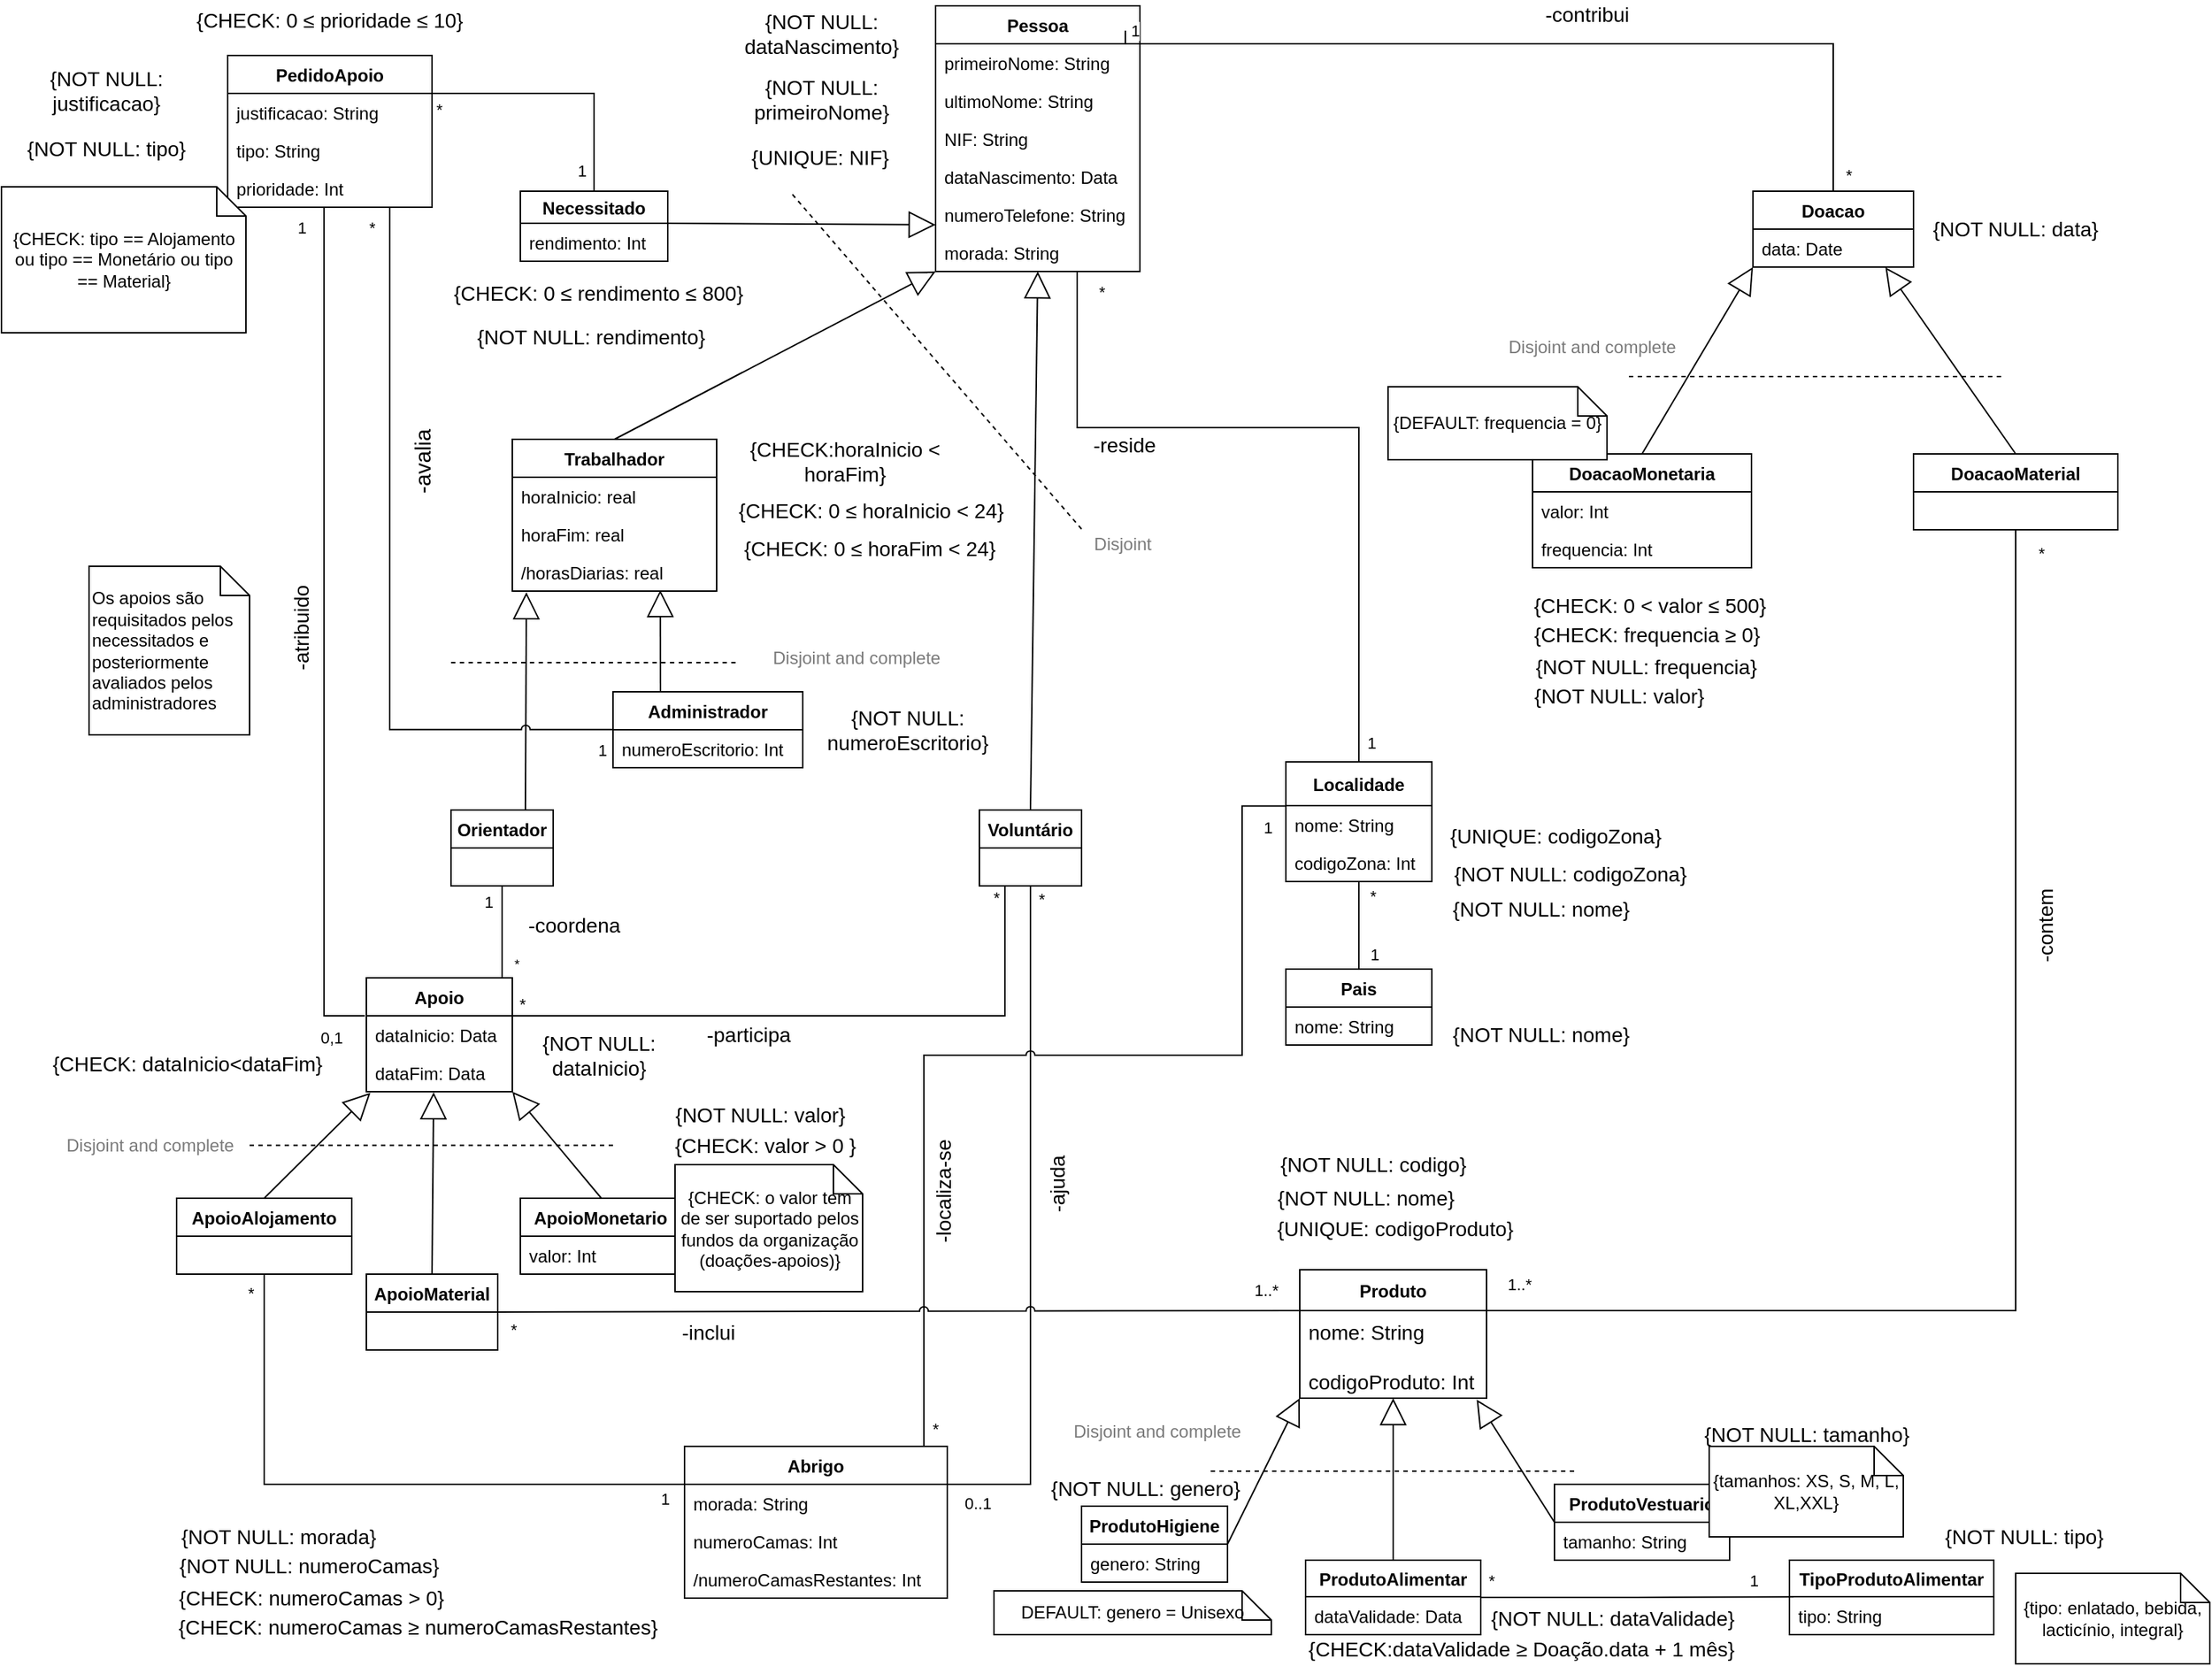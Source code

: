 <mxfile version="14.5.4" type="device"><diagram id="hp6VcKTJ3_gHOtgBkN7Q" name="UML "><mxGraphModel dx="2370" dy="1385" grid="1" gridSize="10" guides="1" tooltips="1" connect="1" arrows="1" fold="1" page="1" pageScale="1" pageWidth="1654" pageHeight="1169" background="none" math="0" shadow="0"><root><mxCell id="0"/><mxCell id="1" parent="0"/><mxCell id="lBx3msXCtQHLR3H3OD68-1" value="Pessoa" style="swimlane;fontStyle=1;childLayout=stackLayout;horizontal=1;startSize=26;fillColor=none;horizontalStack=0;resizeParent=1;resizeParentMax=0;resizeLast=0;collapsible=1;marginBottom=0;" parent="1" vertex="1"><mxGeometry x="650" y="26" width="140" height="182" as="geometry"/></mxCell><mxCell id="lBx3msXCtQHLR3H3OD68-2" value="primeiroNome: String" style="text;strokeColor=none;fillColor=none;align=left;verticalAlign=top;spacingLeft=4;spacingRight=4;overflow=hidden;rotatable=0;points=[[0,0.5],[1,0.5]];portConstraint=eastwest;" parent="lBx3msXCtQHLR3H3OD68-1" vertex="1"><mxGeometry y="26" width="140" height="26" as="geometry"/></mxCell><mxCell id="lBx3msXCtQHLR3H3OD68-3" value="ultimoNome: String" style="text;strokeColor=none;fillColor=none;align=left;verticalAlign=top;spacingLeft=4;spacingRight=4;overflow=hidden;rotatable=0;points=[[0,0.5],[1,0.5]];portConstraint=eastwest;" parent="lBx3msXCtQHLR3H3OD68-1" vertex="1"><mxGeometry y="52" width="140" height="26" as="geometry"/></mxCell><mxCell id="lBx3msXCtQHLR3H3OD68-4" value="NIF: String" style="text;strokeColor=none;fillColor=none;align=left;verticalAlign=top;spacingLeft=4;spacingRight=4;overflow=hidden;rotatable=0;points=[[0,0.5],[1,0.5]];portConstraint=eastwest;" parent="lBx3msXCtQHLR3H3OD68-1" vertex="1"><mxGeometry y="78" width="140" height="26" as="geometry"/></mxCell><mxCell id="lBx3msXCtQHLR3H3OD68-5" value="dataNascimento: Data" style="text;strokeColor=none;fillColor=none;align=left;verticalAlign=top;spacingLeft=4;spacingRight=4;overflow=hidden;rotatable=0;points=[[0,0.5],[1,0.5]];portConstraint=eastwest;" parent="lBx3msXCtQHLR3H3OD68-1" vertex="1"><mxGeometry y="104" width="140" height="26" as="geometry"/></mxCell><mxCell id="lBx3msXCtQHLR3H3OD68-7" value="numeroTelefone: String" style="text;strokeColor=none;fillColor=none;align=left;verticalAlign=top;spacingLeft=4;spacingRight=4;overflow=hidden;rotatable=0;points=[[0,0.5],[1,0.5]];portConstraint=eastwest;" parent="lBx3msXCtQHLR3H3OD68-1" vertex="1"><mxGeometry y="130" width="140" height="26" as="geometry"/></mxCell><mxCell id="lBx3msXCtQHLR3H3OD68-8" value="morada: String" style="text;strokeColor=none;fillColor=none;align=left;verticalAlign=top;spacingLeft=4;spacingRight=4;overflow=hidden;rotatable=0;points=[[0,0.5],[1,0.5]];portConstraint=eastwest;" parent="lBx3msXCtQHLR3H3OD68-1" vertex="1"><mxGeometry y="156" width="140" height="26" as="geometry"/></mxCell><mxCell id="lBx3msXCtQHLR3H3OD68-9" value="Trabalhador" style="swimlane;fontStyle=1;childLayout=stackLayout;horizontal=1;startSize=26;fillColor=none;horizontalStack=0;resizeParent=1;resizeParentMax=0;resizeLast=0;collapsible=1;marginBottom=0;" parent="1" vertex="1"><mxGeometry x="360" y="323" width="140" height="104" as="geometry"/></mxCell><mxCell id="lBx3msXCtQHLR3H3OD68-11" value="horaInicio: real" style="text;strokeColor=none;fillColor=none;align=left;verticalAlign=top;spacingLeft=4;spacingRight=4;overflow=hidden;rotatable=0;points=[[0,0.5],[1,0.5]];portConstraint=eastwest;" parent="lBx3msXCtQHLR3H3OD68-9" vertex="1"><mxGeometry y="26" width="140" height="26" as="geometry"/></mxCell><mxCell id="lBx3msXCtQHLR3H3OD68-12" value="horaFim: real" style="text;strokeColor=none;fillColor=none;align=left;verticalAlign=top;spacingLeft=4;spacingRight=4;overflow=hidden;rotatable=0;points=[[0,0.5],[1,0.5]];portConstraint=eastwest;" parent="lBx3msXCtQHLR3H3OD68-9" vertex="1"><mxGeometry y="52" width="140" height="26" as="geometry"/></mxCell><mxCell id="lBx3msXCtQHLR3H3OD68-13" value="/horasDiarias: real" style="text;strokeColor=none;fillColor=none;align=left;verticalAlign=top;spacingLeft=4;spacingRight=4;overflow=hidden;rotatable=0;points=[[0,0.5],[1,0.5]];portConstraint=eastwest;" parent="lBx3msXCtQHLR3H3OD68-9" vertex="1"><mxGeometry y="78" width="140" height="26" as="geometry"/></mxCell><mxCell id="lBx3msXCtQHLR3H3OD68-14" value="Voluntário" style="swimlane;fontStyle=1;childLayout=stackLayout;horizontal=1;startSize=26;fillColor=none;horizontalStack=0;resizeParent=1;resizeParentMax=0;resizeLast=0;collapsible=1;marginBottom=0;" parent="1" vertex="1"><mxGeometry x="680" y="577" width="70" height="52" as="geometry"><mxRectangle x="680" y="577" width="90" height="26" as="alternateBounds"/></mxGeometry></mxCell><mxCell id="lBx3msXCtQHLR3H3OD68-18" value="Orientador" style="swimlane;fontStyle=1;childLayout=stackLayout;horizontal=1;startSize=26;fillColor=none;horizontalStack=0;resizeParent=1;resizeParentMax=0;resizeLast=0;collapsible=1;marginBottom=0;" parent="1" vertex="1"><mxGeometry x="318" y="577" width="70" height="52" as="geometry"/></mxCell><mxCell id="lBx3msXCtQHLR3H3OD68-30" value="Apoio" style="swimlane;fontStyle=1;childLayout=stackLayout;horizontal=1;startSize=26;fillColor=none;horizontalStack=0;resizeParent=1;resizeParentMax=0;resizeLast=0;collapsible=1;marginBottom=0;" parent="1" vertex="1"><mxGeometry x="260" y="692" width="100" height="78" as="geometry"/></mxCell><mxCell id="lBx3msXCtQHLR3H3OD68-31" value="dataInicio: Data" style="text;strokeColor=none;fillColor=none;align=left;verticalAlign=top;spacingLeft=4;spacingRight=4;overflow=hidden;rotatable=0;points=[[0,0.5],[1,0.5]];portConstraint=eastwest;" parent="lBx3msXCtQHLR3H3OD68-30" vertex="1"><mxGeometry y="26" width="100" height="26" as="geometry"/></mxCell><mxCell id="lBx3msXCtQHLR3H3OD68-32" value="dataFim: Data" style="text;strokeColor=none;fillColor=none;align=left;verticalAlign=top;spacingLeft=4;spacingRight=4;overflow=hidden;rotatable=0;points=[[0,0.5],[1,0.5]];portConstraint=eastwest;" parent="lBx3msXCtQHLR3H3OD68-30" vertex="1"><mxGeometry y="52" width="100" height="26" as="geometry"/></mxCell><mxCell id="lBx3msXCtQHLR3H3OD68-34" value="ApoioMaterial" style="swimlane;fontStyle=1;childLayout=stackLayout;horizontal=1;startSize=26;fillColor=none;horizontalStack=0;resizeParent=1;resizeParentMax=0;resizeLast=0;collapsible=1;marginBottom=0;" parent="1" vertex="1"><mxGeometry x="260" y="895" width="90" height="52" as="geometry"/></mxCell><mxCell id="lBx3msXCtQHLR3H3OD68-39" value="ApoioMonetario" style="swimlane;fontStyle=1;childLayout=stackLayout;horizontal=1;startSize=26;fillColor=none;horizontalStack=0;resizeParent=1;resizeParentMax=0;resizeLast=0;collapsible=1;marginBottom=0;" parent="1" vertex="1"><mxGeometry x="365.5" y="843" width="110" height="52" as="geometry"/></mxCell><mxCell id="lBx3msXCtQHLR3H3OD68-42" value="valor: Int" style="text;strokeColor=none;fillColor=none;align=left;verticalAlign=top;spacingLeft=4;spacingRight=4;overflow=hidden;rotatable=0;points=[[0,0.5],[1,0.5]];portConstraint=eastwest;" parent="lBx3msXCtQHLR3H3OD68-39" vertex="1"><mxGeometry y="26" width="110" height="26" as="geometry"/></mxCell><mxCell id="lBx3msXCtQHLR3H3OD68-43" value="Abrigo" style="swimlane;fontStyle=1;childLayout=stackLayout;horizontal=1;startSize=26;fillColor=none;horizontalStack=0;resizeParent=1;resizeParentMax=0;resizeLast=0;collapsible=1;marginBottom=0;" parent="1" vertex="1"><mxGeometry x="478" y="1013" width="180" height="104" as="geometry"/></mxCell><mxCell id="lBx3msXCtQHLR3H3OD68-44" value="morada: String" style="text;strokeColor=none;fillColor=none;align=left;verticalAlign=top;spacingLeft=4;spacingRight=4;overflow=hidden;rotatable=0;points=[[0,0.5],[1,0.5]];portConstraint=eastwest;" parent="lBx3msXCtQHLR3H3OD68-43" vertex="1"><mxGeometry y="26" width="180" height="26" as="geometry"/></mxCell><mxCell id="lBx3msXCtQHLR3H3OD68-45" value="numeroCamas: Int" style="text;strokeColor=none;fillColor=none;align=left;verticalAlign=top;spacingLeft=4;spacingRight=4;overflow=hidden;rotatable=0;points=[[0,0.5],[1,0.5]];portConstraint=eastwest;" parent="lBx3msXCtQHLR3H3OD68-43" vertex="1"><mxGeometry y="52" width="180" height="26" as="geometry"/></mxCell><mxCell id="lBx3msXCtQHLR3H3OD68-228" value="/numeroCamasRestantes: Int" style="text;strokeColor=none;fillColor=none;align=left;verticalAlign=top;spacingLeft=4;spacingRight=4;overflow=hidden;rotatable=0;points=[[0,0.5],[1,0.5]];portConstraint=eastwest;" parent="lBx3msXCtQHLR3H3OD68-43" vertex="1"><mxGeometry y="78" width="180" height="26" as="geometry"/></mxCell><mxCell id="lBx3msXCtQHLR3H3OD68-51" value="ProdutoAlimentar" style="swimlane;fontStyle=1;childLayout=stackLayout;horizontal=1;startSize=25;fillColor=none;horizontalStack=0;resizeParent=1;resizeParentMax=0;resizeLast=0;collapsible=1;marginBottom=0;" parent="1" vertex="1"><mxGeometry x="903.5" y="1091" width="120" height="51" as="geometry"/></mxCell><mxCell id="lBx3msXCtQHLR3H3OD68-53" value="dataValidade: Data" style="text;strokeColor=none;fillColor=none;align=left;verticalAlign=top;spacingLeft=4;spacingRight=4;overflow=hidden;rotatable=0;points=[[0,0.5],[1,0.5]];portConstraint=eastwest;" parent="lBx3msXCtQHLR3H3OD68-51" vertex="1"><mxGeometry y="25" width="120" height="26" as="geometry"/></mxCell><mxCell id="lBx3msXCtQHLR3H3OD68-55" value="ProdutoVestuario" style="swimlane;fontStyle=1;childLayout=stackLayout;horizontal=1;startSize=26;fillColor=none;horizontalStack=0;resizeParent=1;resizeParentMax=0;resizeLast=0;collapsible=1;marginBottom=0;" parent="1" vertex="1"><mxGeometry x="1074" y="1039" width="120" height="52" as="geometry"/></mxCell><mxCell id="lBx3msXCtQHLR3H3OD68-56" value="tamanho: String" style="text;strokeColor=none;fillColor=none;align=left;verticalAlign=top;spacingLeft=4;spacingRight=4;overflow=hidden;rotatable=0;points=[[0,0.5],[1,0.5]];portConstraint=eastwest;" parent="lBx3msXCtQHLR3H3OD68-55" vertex="1"><mxGeometry y="26" width="120" height="26" as="geometry"/></mxCell><mxCell id="lBx3msXCtQHLR3H3OD68-59" value="ProdutoHigiene" style="swimlane;fontStyle=1;childLayout=stackLayout;horizontal=1;startSize=26;fillColor=none;horizontalStack=0;resizeParent=1;resizeParentMax=0;resizeLast=0;collapsible=1;marginBottom=0;" parent="1" vertex="1"><mxGeometry x="750" y="1054" width="100" height="52" as="geometry"/></mxCell><mxCell id="lBx3msXCtQHLR3H3OD68-60" value="genero: String" style="text;strokeColor=none;fillColor=none;align=left;verticalAlign=top;spacingLeft=4;spacingRight=4;overflow=hidden;rotatable=0;points=[[0,0.5],[1,0.5]];portConstraint=eastwest;" parent="lBx3msXCtQHLR3H3OD68-59" vertex="1"><mxGeometry y="26" width="100" height="26" as="geometry"/></mxCell><mxCell id="lBx3msXCtQHLR3H3OD68-65" value="Necessitado" style="swimlane;fontStyle=1;childLayout=stackLayout;horizontal=1;startSize=22;fillColor=none;horizontalStack=0;resizeParent=1;resizeParentMax=0;resizeLast=0;collapsible=1;marginBottom=0;" parent="1" vertex="1"><mxGeometry x="365.5" y="153" width="101" height="48" as="geometry"/></mxCell><mxCell id="Nlvr1y0J_WOIO6-PGMLo-25" value="rendimento: Int" style="text;strokeColor=none;fillColor=none;align=left;verticalAlign=top;spacingLeft=4;spacingRight=4;overflow=hidden;rotatable=0;points=[[0,0.5],[1,0.5]];portConstraint=eastwest;" parent="lBx3msXCtQHLR3H3OD68-65" vertex="1"><mxGeometry y="22" width="101" height="26" as="geometry"/></mxCell><mxCell id="lBx3msXCtQHLR3H3OD68-69" value="Administrador" style="swimlane;fontStyle=1;childLayout=stackLayout;horizontal=1;startSize=26;fillColor=none;horizontalStack=0;resizeParent=1;resizeParentMax=0;resizeLast=0;collapsible=1;marginBottom=0;" parent="1" vertex="1"><mxGeometry x="429" y="496" width="130" height="52" as="geometry"/></mxCell><mxCell id="lBx3msXCtQHLR3H3OD68-70" value="numeroEscritorio: Int" style="text;strokeColor=none;fillColor=none;align=left;verticalAlign=top;spacingLeft=4;spacingRight=4;overflow=hidden;rotatable=0;points=[[0,0.5],[1,0.5]];portConstraint=eastwest;" parent="lBx3msXCtQHLR3H3OD68-69" vertex="1"><mxGeometry y="26" width="130" height="26" as="geometry"/></mxCell><mxCell id="lBx3msXCtQHLR3H3OD68-77" value="Doacao" style="swimlane;fontStyle=1;childLayout=stackLayout;horizontal=1;startSize=26;fillColor=none;horizontalStack=0;resizeParent=1;resizeParentMax=0;resizeLast=0;collapsible=1;marginBottom=0;" parent="1" vertex="1"><mxGeometry x="1210" y="153" width="110" height="52" as="geometry"/></mxCell><mxCell id="lBx3msXCtQHLR3H3OD68-78" value="data: Date" style="text;strokeColor=none;fillColor=none;align=left;verticalAlign=top;spacingLeft=4;spacingRight=4;overflow=hidden;rotatable=0;points=[[0,0.5],[1,0.5]];portConstraint=eastwest;" parent="lBx3msXCtQHLR3H3OD68-77" vertex="1"><mxGeometry y="26" width="110" height="26" as="geometry"/></mxCell><mxCell id="lBx3msXCtQHLR3H3OD68-81" value="DoacaoMaterial" style="swimlane;fontStyle=1;childLayout=stackLayout;horizontal=1;startSize=26;fillColor=none;horizontalStack=0;resizeParent=1;resizeParentMax=0;resizeLast=0;collapsible=1;marginBottom=0;" parent="1" vertex="1"><mxGeometry x="1320" y="333" width="140" height="52" as="geometry"/></mxCell><mxCell id="lBx3msXCtQHLR3H3OD68-85" value="DoacaoMonetaria" style="swimlane;fontStyle=1;childLayout=stackLayout;horizontal=1;startSize=26;fillColor=none;horizontalStack=0;resizeParent=1;resizeParentMax=0;resizeLast=0;collapsible=1;marginBottom=0;" parent="1" vertex="1"><mxGeometry x="1059" y="333" width="150" height="78" as="geometry"/></mxCell><mxCell id="lBx3msXCtQHLR3H3OD68-86" value="valor: Int" style="text;strokeColor=none;fillColor=none;align=left;verticalAlign=top;spacingLeft=4;spacingRight=4;overflow=hidden;rotatable=0;points=[[0,0.5],[1,0.5]];portConstraint=eastwest;" parent="lBx3msXCtQHLR3H3OD68-85" vertex="1"><mxGeometry y="26" width="150" height="26" as="geometry"/></mxCell><mxCell id="S90QLzdGMA8ZU1RfaPx3-17" value="frequencia: Int" style="text;strokeColor=none;fillColor=none;align=left;verticalAlign=top;spacingLeft=4;spacingRight=4;overflow=hidden;rotatable=0;points=[[0,0.5],[1,0.5]];portConstraint=eastwest;" parent="lBx3msXCtQHLR3H3OD68-85" vertex="1"><mxGeometry y="52" width="150" height="26" as="geometry"/></mxCell><mxCell id="lBx3msXCtQHLR3H3OD68-93" value="Localidade" style="swimlane;fontStyle=1;childLayout=stackLayout;horizontal=1;startSize=30;fillColor=none;horizontalStack=0;resizeParent=1;resizeParentMax=0;resizeLast=0;collapsible=1;marginBottom=0;" parent="1" vertex="1"><mxGeometry x="890" y="544.0" width="100" height="82" as="geometry"><mxRectangle x="890" y="715.0" width="100" height="30" as="alternateBounds"/></mxGeometry></mxCell><mxCell id="lBx3msXCtQHLR3H3OD68-94" value="nome: String" style="text;strokeColor=none;fillColor=none;align=left;verticalAlign=top;spacingLeft=4;spacingRight=4;overflow=hidden;rotatable=0;points=[[0,0.5],[1,0.5]];portConstraint=eastwest;" parent="lBx3msXCtQHLR3H3OD68-93" vertex="1"><mxGeometry y="30" width="100" height="26" as="geometry"/></mxCell><mxCell id="lBx3msXCtQHLR3H3OD68-95" value="codigoZona: Int" style="text;strokeColor=none;fillColor=none;align=left;verticalAlign=top;spacingLeft=4;spacingRight=4;overflow=hidden;rotatable=0;points=[[0,0.5],[1,0.5]];portConstraint=eastwest;" parent="lBx3msXCtQHLR3H3OD68-93" vertex="1"><mxGeometry y="56" width="100" height="26" as="geometry"/></mxCell><mxCell id="lBx3msXCtQHLR3H3OD68-98" value="Pais" style="swimlane;fontStyle=1;childLayout=stackLayout;horizontal=1;startSize=26;fillColor=none;horizontalStack=0;resizeParent=1;resizeParentMax=0;resizeLast=0;collapsible=1;marginBottom=0;" parent="1" vertex="1"><mxGeometry x="890" y="686" width="100" height="52" as="geometry"><mxRectangle x="890" y="841" width="60" height="26" as="alternateBounds"/></mxGeometry></mxCell><mxCell id="lBx3msXCtQHLR3H3OD68-99" value="nome: String" style="text;strokeColor=none;fillColor=none;align=left;verticalAlign=top;spacingLeft=4;spacingRight=4;overflow=hidden;rotatable=0;points=[[0,0.5],[1,0.5]];portConstraint=eastwest;" parent="lBx3msXCtQHLR3H3OD68-98" vertex="1"><mxGeometry y="26" width="100" height="26" as="geometry"/></mxCell><mxCell id="lBx3msXCtQHLR3H3OD68-106" value="ApoioAlojamento" style="swimlane;fontStyle=1;childLayout=stackLayout;horizontal=1;startSize=26;fillColor=none;horizontalStack=0;resizeParent=1;resizeParentMax=0;resizeLast=0;collapsible=1;marginBottom=0;" parent="1" vertex="1"><mxGeometry x="130" y="843" width="120" height="52" as="geometry"/></mxCell><mxCell id="lBx3msXCtQHLR3H3OD68-115" value="" style="endArrow=block;endSize=16;endFill=0;html=1;exitX=0.5;exitY=0;exitDx=0;exitDy=0;entryX=0;entryY=1;entryDx=0;entryDy=0;rounded=0;jumpStyle=arc;" parent="1" source="lBx3msXCtQHLR3H3OD68-9" target="lBx3msXCtQHLR3H3OD68-1" edge="1"><mxGeometry x="130" y="26" width="160" as="geometry"><mxPoint x="200" y="363" as="sourcePoint"/><mxPoint x="610" y="255" as="targetPoint"/></mxGeometry></mxCell><mxCell id="lBx3msXCtQHLR3H3OD68-117" value="" style="endArrow=block;endSize=16;endFill=0;html=1;rounded=0;exitX=0.993;exitY=0;exitDx=0;exitDy=0;exitPerimeter=0;jumpStyle=arc;" parent="1" source="Nlvr1y0J_WOIO6-PGMLo-25" edge="1"><mxGeometry x="129.5" y="23" width="160" as="geometry"><mxPoint x="473" y="176" as="sourcePoint"/><mxPoint x="650" y="176" as="targetPoint"/><Array as="points"/></mxGeometry></mxCell><mxCell id="lBx3msXCtQHLR3H3OD68-118" value="" style="endArrow=block;endSize=16;endFill=0;html=1;exitX=0.5;exitY=0;exitDx=0;exitDy=0;rounded=0;entryX=0.5;entryY=1;entryDx=0;entryDy=0;jumpStyle=arc;" parent="1" source="lBx3msXCtQHLR3H3OD68-14" target="lBx3msXCtQHLR3H3OD68-1" edge="1"><mxGeometry x="130" y="26" width="160" as="geometry"><mxPoint x="444.41" y="578" as="sourcePoint"/><mxPoint x="718" y="237" as="targetPoint"/><mxPoint as="offset"/><Array as="points"/></mxGeometry></mxCell><mxCell id="lBx3msXCtQHLR3H3OD68-119" value="" style="endArrow=block;endSize=16;endFill=0;html=1;entryX=0;entryY=1;entryDx=0;entryDy=0;exitX=1;exitY=0.5;exitDx=0;exitDy=0;rounded=0;jumpStyle=arc;" parent="1" source="lBx3msXCtQHLR3H3OD68-59" target="lBx3msXCtQHLR3H3OD68-47" edge="1"><mxGeometry x="130" y="26" width="160" as="geometry"><mxPoint x="518.82" y="1086" as="sourcePoint"/><mxPoint x="518.82" y="956" as="targetPoint"/></mxGeometry></mxCell><mxCell id="lBx3msXCtQHLR3H3OD68-120" value="" style="endArrow=block;endSize=16;endFill=0;html=1;exitX=0.5;exitY=0;exitDx=0;exitDy=0;rounded=0;jumpStyle=arc;entryX=0.5;entryY=1;entryDx=0;entryDy=0;" parent="1" source="lBx3msXCtQHLR3H3OD68-51" target="lBx3msXCtQHLR3H3OD68-47" edge="1"><mxGeometry x="141.5" y="28" width="160" as="geometry"><mxPoint x="959" y="1067" as="sourcePoint"/><mxPoint x="1000" y="1030" as="targetPoint"/></mxGeometry></mxCell><mxCell id="lBx3msXCtQHLR3H3OD68-121" value="" style="endArrow=block;endSize=16;endFill=0;html=1;rounded=0;jumpStyle=arc;entryX=0.947;entryY=1.038;entryDx=0;entryDy=0;entryPerimeter=0;exitX=0;exitY=0.5;exitDx=0;exitDy=0;" parent="1" source="lBx3msXCtQHLR3H3OD68-55" target="TGdzUdlJfX6qGyG5TFMr-3" edge="1"><mxGeometry x="130" y="26" width="160" as="geometry"><mxPoint x="1038" y="1090" as="sourcePoint"/><mxPoint x="1025.708" y="1006.208" as="targetPoint"/></mxGeometry></mxCell><mxCell id="lBx3msXCtQHLR3H3OD68-123" value="" style="endArrow=block;endSize=16;endFill=0;html=1;entryX=0.028;entryY=1.029;entryDx=0;entryDy=0;entryPerimeter=0;exitX=0.5;exitY=0;exitDx=0;exitDy=0;rounded=0;jumpStyle=arc;" parent="1" source="lBx3msXCtQHLR3H3OD68-106" target="lBx3msXCtQHLR3H3OD68-32" edge="1"><mxGeometry x="130" y="26" width="160" as="geometry"><mxPoint x="180" y="913" as="sourcePoint"/><mxPoint x="170" y="838" as="targetPoint"/></mxGeometry></mxCell><mxCell id="lBx3msXCtQHLR3H3OD68-126" value="" style="endArrow=block;endSize=16;endFill=0;html=1;entryX=1;entryY=1;entryDx=0;entryDy=0;rounded=0;jumpStyle=arc;" parent="1" target="lBx3msXCtQHLR3H3OD68-30" edge="1"><mxGeometry x="130" y="26" width="160" as="geometry"><mxPoint x="421" y="843" as="sourcePoint"/><mxPoint x="350" y="757.8" as="targetPoint"/></mxGeometry></mxCell><mxCell id="lBx3msXCtQHLR3H3OD68-131" value="" style="endArrow=block;endSize=16;endFill=0;html=1;entryX=0.825;entryY=1.006;entryDx=0;entryDy=0;exitX=0.5;exitY=0;exitDx=0;exitDy=0;entryPerimeter=0;rounded=0;jumpStyle=arc;" parent="1" source="lBx3msXCtQHLR3H3OD68-81" target="lBx3msXCtQHLR3H3OD68-78" edge="1"><mxGeometry x="130" y="26" width="160" as="geometry"><mxPoint x="810" y="173" as="sourcePoint"/><mxPoint x="970" y="173" as="targetPoint"/></mxGeometry></mxCell><mxCell id="lBx3msXCtQHLR3H3OD68-132" value="" style="endArrow=block;endSize=16;endFill=0;html=1;exitX=0.5;exitY=0;exitDx=0;exitDy=0;rounded=0;jumpStyle=arc;entryX=0;entryY=1;entryDx=0;entryDy=0;" parent="1" source="lBx3msXCtQHLR3H3OD68-85" target="lBx3msXCtQHLR3H3OD68-77" edge="1"><mxGeometry x="130" y="26" width="160" as="geometry"><mxPoint x="570" y="63" as="sourcePoint"/><mxPoint x="1377" y="200" as="targetPoint"/></mxGeometry></mxCell><mxCell id="lBx3msXCtQHLR3H3OD68-139" value="" style="endArrow=block;endSize=16;endFill=0;html=1;exitX=0.25;exitY=0;exitDx=0;exitDy=0;entryX=0.724;entryY=0.974;entryDx=0;entryDy=0;entryPerimeter=0;rounded=0;" parent="1" source="lBx3msXCtQHLR3H3OD68-69" target="lBx3msXCtQHLR3H3OD68-13" edge="1"><mxGeometry x="130" y="26" width="160" as="geometry"><mxPoint x="490" y="503" as="sourcePoint"/><mxPoint x="462" y="433" as="targetPoint"/><mxPoint as="offset"/></mxGeometry></mxCell><mxCell id="lBx3msXCtQHLR3H3OD68-152" value="" style="endArrow=block;endSize=16;endFill=0;html=1;exitX=0.728;exitY=-0.006;exitDx=0;exitDy=0;entryX=0.069;entryY=1.031;entryDx=0;entryDy=0;entryPerimeter=0;exitPerimeter=0;rounded=0;" parent="1" source="lBx3msXCtQHLR3H3OD68-18" target="lBx3msXCtQHLR3H3OD68-13" edge="1"><mxGeometry x="130" y="26" width="160" as="geometry"><mxPoint x="160" y="493" as="sourcePoint"/><mxPoint x="355" y="443" as="targetPoint"/></mxGeometry></mxCell><mxCell id="lBx3msXCtQHLR3H3OD68-172" value="" style="endArrow=none;html=1;edgeStyle=orthogonalEdgeStyle;strokeColor=#000000;entryX=0.5;entryY=0;entryDx=0;entryDy=0;rounded=0;jumpStyle=arc;" parent="1" target="lBx3msXCtQHLR3H3OD68-77" edge="1"><mxGeometry x="130" y="26" as="geometry"><mxPoint x="780" y="43" as="sourcePoint"/><mxPoint x="1399" y="52" as="targetPoint"/><Array as="points"><mxPoint x="780" y="52"/><mxPoint x="1265" y="52"/></Array></mxGeometry></mxCell><mxCell id="lBx3msXCtQHLR3H3OD68-173" value="1" style="edgeLabel;resizable=0;html=1;align=left;verticalAlign=bottom;" parent="lBx3msXCtQHLR3H3OD68-172" connectable="0" vertex="1"><mxGeometry x="-1" relative="1" as="geometry"><mxPoint x="2" y="8.62" as="offset"/></mxGeometry></mxCell><mxCell id="lBx3msXCtQHLR3H3OD68-174" value="*" style="edgeLabel;resizable=0;html=1;align=right;verticalAlign=bottom;" parent="lBx3msXCtQHLR3H3OD68-172" connectable="0" vertex="1"><mxGeometry x="1" relative="1" as="geometry"><mxPoint x="13" y="-3" as="offset"/></mxGeometry></mxCell><mxCell id="lBx3msXCtQHLR3H3OD68-181" value="" style="endArrow=none;html=1;edgeStyle=orthogonalEdgeStyle;strokeColor=#000000;exitX=0.5;exitY=1;exitDx=0;exitDy=0;rounded=0;jumpStyle=arc;" parent="1" source="lBx3msXCtQHLR3H3OD68-18" edge="1"><mxGeometry x="130" y="26" as="geometry"><mxPoint x="346" y="635" as="sourcePoint"/><mxPoint x="355" y="692" as="targetPoint"/><Array as="points"><mxPoint x="355" y="692"/></Array></mxGeometry></mxCell><mxCell id="lBx3msXCtQHLR3H3OD68-182" value="1" style="edgeLabel;resizable=0;html=1;align=left;verticalAlign=bottom;" parent="lBx3msXCtQHLR3H3OD68-181" connectable="0" vertex="1"><mxGeometry x="-1" relative="1" as="geometry"><mxPoint x="-14" y="19" as="offset"/></mxGeometry></mxCell><mxCell id="lBx3msXCtQHLR3H3OD68-183" value="&lt;font style=&quot;font-size: 9px&quot;&gt;*&lt;/font&gt;" style="edgeLabel;resizable=0;html=1;align=right;verticalAlign=bottom;spacing=2;labelBackgroundColor=none;" parent="lBx3msXCtQHLR3H3OD68-181" connectable="0" vertex="1"><mxGeometry x="1" relative="1" as="geometry"><mxPoint x="10" y="-2" as="offset"/></mxGeometry></mxCell><mxCell id="lBx3msXCtQHLR3H3OD68-184" value="" style="endArrow=none;html=1;edgeStyle=orthogonalEdgeStyle;strokeColor=#000000;entryX=0;entryY=0.25;entryDx=0;entryDy=0;rounded=0;exitX=0.5;exitY=1;exitDx=0;exitDy=0;jumpStyle=arc;" parent="1" source="lBx3msXCtQHLR3H3OD68-106" target="lBx3msXCtQHLR3H3OD68-43" edge="1"><mxGeometry x="130" y="26" as="geometry"><mxPoint x="190" y="903" as="sourcePoint"/><mxPoint x="430.0" y="1039.0" as="targetPoint"/><Array as="points"><mxPoint x="190" y="1039"/></Array></mxGeometry></mxCell><mxCell id="lBx3msXCtQHLR3H3OD68-185" value="*" style="edgeLabel;resizable=0;html=1;align=left;verticalAlign=bottom;" parent="lBx3msXCtQHLR3H3OD68-184" connectable="0" vertex="1"><mxGeometry x="-1" relative="1" as="geometry"><mxPoint x="-13" y="21" as="offset"/></mxGeometry></mxCell><mxCell id="lBx3msXCtQHLR3H3OD68-186" value="1" style="edgeLabel;resizable=0;html=1;align=right;verticalAlign=bottom;" parent="lBx3msXCtQHLR3H3OD68-184" connectable="0" vertex="1"><mxGeometry x="1" relative="1" as="geometry"><mxPoint x="-10" y="18" as="offset"/></mxGeometry></mxCell><mxCell id="lBx3msXCtQHLR3H3OD68-187" value="" style="endArrow=none;html=1;edgeStyle=orthogonalEdgeStyle;strokeColor=#000000;rounded=0;endSize=0;startSize=0;entryX=0.5;entryY=1;entryDx=0;entryDy=0;exitX=1;exitY=0.25;exitDx=0;exitDy=0;jumpStyle=arc;" parent="1" source="lBx3msXCtQHLR3H3OD68-43" target="lBx3msXCtQHLR3H3OD68-14" edge="1"><mxGeometry x="130" y="26" as="geometry"><mxPoint x="669" y="1039" as="sourcePoint"/><mxPoint x="745" y="653" as="targetPoint"/></mxGeometry></mxCell><mxCell id="lBx3msXCtQHLR3H3OD68-188" value="0..1" style="edgeLabel;resizable=0;html=1;align=left;verticalAlign=bottom;" parent="lBx3msXCtQHLR3H3OD68-187" connectable="0" vertex="1"><mxGeometry x="-1" relative="1" as="geometry"><mxPoint x="10" y="21" as="offset"/></mxGeometry></mxCell><mxCell id="lBx3msXCtQHLR3H3OD68-189" value="*" style="edgeLabel;resizable=0;html=1;align=right;verticalAlign=bottom;" parent="lBx3msXCtQHLR3H3OD68-187" connectable="0" vertex="1"><mxGeometry x="1" relative="1" as="geometry"><mxPoint x="10.34" y="17" as="offset"/></mxGeometry></mxCell><mxCell id="lBx3msXCtQHLR3H3OD68-215" value="" style="endArrow=none;html=1;edgeStyle=orthogonalEdgeStyle;strokeColor=#000000;entryX=0.5;entryY=1;entryDx=0;entryDy=0;exitX=0.5;exitY=0;exitDx=0;exitDy=0;rounded=0;jumpStyle=arc;" parent="1" source="lBx3msXCtQHLR3H3OD68-98" target="lBx3msXCtQHLR3H3OD68-93" edge="1"><mxGeometry x="130" y="26" as="geometry"><mxPoint x="1710.5" y="844" as="sourcePoint"/><mxPoint x="1710" y="737" as="targetPoint"/><Array as="points"><mxPoint x="940" y="660"/><mxPoint x="940" y="660"/></Array></mxGeometry></mxCell><mxCell id="lBx3msXCtQHLR3H3OD68-216" value="1" style="edgeLabel;resizable=0;html=1;align=left;verticalAlign=bottom;" parent="lBx3msXCtQHLR3H3OD68-215" connectable="0" vertex="1"><mxGeometry x="-1" relative="1" as="geometry"><mxPoint x="6" y="-2" as="offset"/></mxGeometry></mxCell><mxCell id="lBx3msXCtQHLR3H3OD68-217" value="*" style="edgeLabel;resizable=0;html=1;align=right;verticalAlign=bottom;" parent="lBx3msXCtQHLR3H3OD68-215" connectable="0" vertex="1"><mxGeometry x="1" relative="1" as="geometry"><mxPoint x="12.5" y="18.26" as="offset"/></mxGeometry></mxCell><mxCell id="lBx3msXCtQHLR3H3OD68-222" value="&lt;font style=&quot;font-size: 14px&quot;&gt;{&lt;/font&gt;&lt;font style=&quot;font-size: 14px&quot;&gt;&lt;font style=&quot;font-size: 14px&quot;&gt;CHECK: numeroCamas ≥&amp;nbsp;&lt;/font&gt;&lt;/font&gt;&lt;font style=&quot;font-size: 14px&quot;&gt;&lt;font style=&quot;font-size: 14px&quot;&gt;&lt;font style=&quot;font-size: 14px&quot;&gt;numeroCamasRestantes&lt;/font&gt;&lt;/font&gt;}&lt;/font&gt;" style="text;html=1;strokeColor=none;fillColor=none;align=center;verticalAlign=middle;whiteSpace=wrap;rounded=1;" parent="1" vertex="1"><mxGeometry x="129.5" y="1125.5" width="330.5" height="23.5" as="geometry"/></mxCell><mxCell id="lBx3msXCtQHLR3H3OD68-223" value="&lt;font style=&quot;font-size: 14px&quot;&gt;{CHECK:dataValidade ≥ Doação.data + 1 mês}&lt;/font&gt;" style="text;html=1;strokeColor=none;fillColor=none;align=center;verticalAlign=middle;whiteSpace=wrap;rounded=0;" parent="1" vertex="1"><mxGeometry x="880" y="1142" width="343" height="20" as="geometry"/></mxCell><mxCell id="lBx3msXCtQHLR3H3OD68-227" value="&lt;font style=&quot;font-size: 14px&quot;&gt;{UNIQUE: NIF}&lt;/font&gt;" style="text;html=1;strokeColor=none;fillColor=none;align=center;verticalAlign=middle;whiteSpace=wrap;rounded=0;" parent="1" vertex="1"><mxGeometry x="516.5" y="120" width="108" height="20" as="geometry"/></mxCell><mxCell id="lBx3msXCtQHLR3H3OD68-229" value="&lt;font style=&quot;font-size: 14px&quot;&gt;{CHECK: &lt;/font&gt;&lt;font style=&quot;font-size: 14px&quot;&gt;&lt;font style=&quot;font-size: 14px&quot;&gt;numeroCamas &amp;gt; 0&lt;/font&gt;}&lt;/font&gt;" style="text;html=1;strokeColor=none;fillColor=none;align=center;verticalAlign=middle;whiteSpace=wrap;rounded=1;" parent="1" vertex="1"><mxGeometry x="127" y="1107.5" width="191" height="18" as="geometry"/></mxCell><mxCell id="lBx3msXCtQHLR3H3OD68-230" value="&lt;font style=&quot;font-size: 14px&quot;&gt;{CHECK: 0 &amp;lt; valor &lt;font style=&quot;font-size: 14px&quot;&gt;&lt;span class=&quot;box&quot;&gt;≤ 500&lt;/span&gt;&lt;/font&gt;}&lt;/font&gt;" style="text;html=1;strokeColor=none;fillColor=none;align=center;verticalAlign=middle;whiteSpace=wrap;rounded=0;" parent="1" vertex="1"><mxGeometry x="1055" y="427" width="169" height="20" as="geometry"/></mxCell><mxCell id="lBx3msXCtQHLR3H3OD68-237" value="" style="endArrow=none;html=1;edgeStyle=orthogonalEdgeStyle;strokeColor=#000000;rounded=0;entryX=-0.01;entryY=0;entryDx=0;entryDy=0;entryPerimeter=0;jumpStyle=arc;" parent="1" source="Nlvr1y0J_WOIO6-PGMLo-12" target="lBx3msXCtQHLR3H3OD68-31" edge="1"><mxGeometry x="139" y="35" as="geometry"><mxPoint x="225" y="211" as="sourcePoint"/><mxPoint x="279.1" y="726.974" as="targetPoint"/><Array as="points"><mxPoint x="231" y="718"/></Array></mxGeometry></mxCell><mxCell id="lBx3msXCtQHLR3H3OD68-238" value="1" style="edgeLabel;resizable=0;html=1;align=left;verticalAlign=bottom;" parent="lBx3msXCtQHLR3H3OD68-237" connectable="0" vertex="1"><mxGeometry x="-1" relative="1" as="geometry"><mxPoint x="-20" y="22" as="offset"/></mxGeometry></mxCell><mxCell id="lBx3msXCtQHLR3H3OD68-239" value="0,1" style="edgeLabel;resizable=0;html=1;align=right;verticalAlign=bottom;" parent="lBx3msXCtQHLR3H3OD68-237" connectable="0" vertex="1"><mxGeometry x="1" relative="1" as="geometry"><mxPoint x="-14.2" y="23.03" as="offset"/></mxGeometry></mxCell><mxCell id="lBx3msXCtQHLR3H3OD68-245" value="" style="endArrow=block;endSize=16;endFill=0;html=1;strokeColor=#000000;exitX=0.5;exitY=0;exitDx=0;exitDy=0;entryX=0.461;entryY=1.016;entryDx=0;entryDy=0;entryPerimeter=0;rounded=0;jumpStyle=arc;" parent="1" source="lBx3msXCtQHLR3H3OD68-34" target="lBx3msXCtQHLR3H3OD68-32" edge="1"><mxGeometry x="130" y="26" width="160" as="geometry"><mxPoint x="340" y="883" as="sourcePoint"/><mxPoint x="330" y="770" as="targetPoint"/></mxGeometry></mxCell><mxCell id="16roKwZHrwdSnwp08Nz2-1" value="" style="endArrow=none;html=1;edgeStyle=orthogonalEdgeStyle;rounded=0;entryX=0.25;entryY=1;entryDx=0;entryDy=0;jumpStyle=arc;" parent="1" target="lBx3msXCtQHLR3H3OD68-14" edge="1"><mxGeometry relative="1" as="geometry"><mxPoint x="382" y="718" as="sourcePoint"/><mxPoint x="724" y="635" as="targetPoint"/><Array as="points"><mxPoint x="360" y="718"/><mxPoint x="698" y="718"/></Array></mxGeometry></mxCell><mxCell id="16roKwZHrwdSnwp08Nz2-2" value="*" style="edgeLabel;resizable=0;html=1;align=left;verticalAlign=bottom;" parent="16roKwZHrwdSnwp08Nz2-1" connectable="0" vertex="1"><mxGeometry x="-1" relative="1" as="geometry"><mxPoint x="-19" as="offset"/></mxGeometry></mxCell><mxCell id="16roKwZHrwdSnwp08Nz2-3" value="*" style="edgeLabel;resizable=0;html=1;align=right;verticalAlign=bottom;" parent="16roKwZHrwdSnwp08Nz2-1" connectable="0" vertex="1"><mxGeometry x="1" relative="1" as="geometry"><mxPoint x="-3" y="16.17" as="offset"/></mxGeometry></mxCell><mxCell id="Nlvr1y0J_WOIO6-PGMLo-6" value="" style="endArrow=none;html=1;edgeStyle=orthogonalEdgeStyle;entryX=0.5;entryY=0;entryDx=0;entryDy=0;rounded=0;exitX=0.75;exitY=1;exitDx=0;exitDy=0;jumpStyle=arc;" parent="1" source="lBx3msXCtQHLR3H3OD68-1" target="lBx3msXCtQHLR3H3OD68-93" edge="1"><mxGeometry relative="1" as="geometry"><mxPoint x="739" y="248" as="sourcePoint"/><mxPoint x="668" y="472" as="targetPoint"/><Array as="points"><mxPoint x="747" y="315"/><mxPoint x="940" y="315"/></Array></mxGeometry></mxCell><mxCell id="Nlvr1y0J_WOIO6-PGMLo-7" value="*" style="edgeLabel;resizable=0;html=1;align=left;verticalAlign=bottom;" parent="Nlvr1y0J_WOIO6-PGMLo-6" connectable="0" vertex="1"><mxGeometry x="-1" relative="1" as="geometry"><mxPoint x="4.5" y="22" as="offset"/></mxGeometry></mxCell><mxCell id="Nlvr1y0J_WOIO6-PGMLo-8" value="1" style="edgeLabel;resizable=0;html=1;align=right;verticalAlign=bottom;" parent="Nlvr1y0J_WOIO6-PGMLo-6" connectable="0" vertex="1"><mxGeometry x="1" relative="1" as="geometry"><mxPoint x="12" y="-4.91" as="offset"/></mxGeometry></mxCell><mxCell id="Nlvr1y0J_WOIO6-PGMLo-9" value="PedidoApoio" style="swimlane;fontStyle=1;childLayout=stackLayout;horizontal=1;startSize=26;fillColor=none;horizontalStack=0;resizeParent=1;resizeParentMax=0;resizeLast=0;collapsible=1;marginBottom=0;" parent="1" vertex="1"><mxGeometry x="165" y="60" width="140" height="104" as="geometry"/></mxCell><mxCell id="Nlvr1y0J_WOIO6-PGMLo-10" value="justificacao: String" style="text;strokeColor=none;fillColor=none;align=left;verticalAlign=top;spacingLeft=4;spacingRight=4;overflow=hidden;rotatable=0;points=[[0,0.5],[1,0.5]];portConstraint=eastwest;" parent="Nlvr1y0J_WOIO6-PGMLo-9" vertex="1"><mxGeometry y="26" width="140" height="26" as="geometry"/></mxCell><mxCell id="Nlvr1y0J_WOIO6-PGMLo-11" value="tipo: String" style="text;strokeColor=none;fillColor=none;align=left;verticalAlign=top;spacingLeft=4;spacingRight=4;overflow=hidden;rotatable=0;points=[[0,0.5],[1,0.5]];portConstraint=eastwest;" parent="Nlvr1y0J_WOIO6-PGMLo-9" vertex="1"><mxGeometry y="52" width="140" height="26" as="geometry"/></mxCell><mxCell id="Nlvr1y0J_WOIO6-PGMLo-12" value="prioridade: Int" style="text;strokeColor=none;fillColor=none;align=left;verticalAlign=top;spacingLeft=4;spacingRight=4;overflow=hidden;rotatable=0;points=[[0,0.5],[1,0.5]];portConstraint=eastwest;" parent="Nlvr1y0J_WOIO6-PGMLo-9" vertex="1"><mxGeometry y="78" width="140" height="26" as="geometry"/></mxCell><mxCell id="Nlvr1y0J_WOIO6-PGMLo-14" value="" style="endArrow=none;html=1;edgeStyle=orthogonalEdgeStyle;exitX=1;exitY=0.25;exitDx=0;exitDy=0;rounded=0;entryX=0.5;entryY=0;entryDx=0;entryDy=0;jumpStyle=arc;" parent="1" source="Nlvr1y0J_WOIO6-PGMLo-9" target="lBx3msXCtQHLR3H3OD68-65" edge="1"><mxGeometry relative="1" as="geometry"><mxPoint x="323" y="101" as="sourcePoint"/><mxPoint x="483" y="101" as="targetPoint"/><Array as="points"><mxPoint x="416" y="86"/></Array></mxGeometry></mxCell><mxCell id="Nlvr1y0J_WOIO6-PGMLo-15" value="*" style="edgeLabel;resizable=0;html=1;align=left;verticalAlign=bottom;" parent="Nlvr1y0J_WOIO6-PGMLo-14" connectable="0" vertex="1"><mxGeometry x="-1" relative="1" as="geometry"><mxPoint x="1.44" y="19.97" as="offset"/></mxGeometry></mxCell><mxCell id="Nlvr1y0J_WOIO6-PGMLo-16" value="1" style="edgeLabel;resizable=0;html=1;align=right;verticalAlign=bottom;" parent="Nlvr1y0J_WOIO6-PGMLo-14" connectable="0" vertex="1"><mxGeometry x="1" relative="1" as="geometry"><mxPoint x="-5.0" y="-5.18" as="offset"/></mxGeometry></mxCell><mxCell id="Nlvr1y0J_WOIO6-PGMLo-18" value="&lt;font style=&quot;font-size: 14px&quot;&gt;{CHECK: 0 &lt;/font&gt;&lt;font style=&quot;font-size: 14px&quot;&gt;&lt;font style=&quot;font-size: 14px&quot;&gt;≤&lt;/font&gt; prioridade&lt;/font&gt;&lt;font style=&quot;font-size: 14px&quot;&gt;&lt;span class=&quot;box&quot;&gt; ≤ 10&lt;/span&gt;}&lt;/font&gt;" style="text;html=1;strokeColor=none;fillColor=none;align=center;verticalAlign=middle;whiteSpace=wrap;rounded=0;" parent="1" vertex="1"><mxGeometry x="129" y="29" width="212" height="13" as="geometry"/></mxCell><mxCell id="Nlvr1y0J_WOIO6-PGMLo-22" value="" style="endArrow=none;html=1;edgeStyle=orthogonalEdgeStyle;rounded=0;entryX=-0.002;entryY=0.009;entryDx=0;entryDy=0;entryPerimeter=0;jumpStyle=arc;" parent="1" source="lBx3msXCtQHLR3H3OD68-43" target="lBx3msXCtQHLR3H3OD68-94" edge="1"><mxGeometry relative="1" as="geometry"><mxPoint x="507" y="869" as="sourcePoint"/><mxPoint x="879" y="735" as="targetPoint"/><Array as="points"><mxPoint x="642" y="745"/><mxPoint x="860" y="745"/><mxPoint x="860" y="574"/></Array></mxGeometry></mxCell><mxCell id="Nlvr1y0J_WOIO6-PGMLo-23" value="*" style="edgeLabel;resizable=0;html=1;align=left;verticalAlign=bottom;" parent="Nlvr1y0J_WOIO6-PGMLo-22" connectable="0" vertex="1"><mxGeometry x="-1" relative="1" as="geometry"><mxPoint x="4" y="-4" as="offset"/></mxGeometry></mxCell><mxCell id="Nlvr1y0J_WOIO6-PGMLo-24" value="1" style="edgeLabel;resizable=0;html=1;align=right;verticalAlign=bottom;" parent="Nlvr1y0J_WOIO6-PGMLo-22" connectable="0" vertex="1"><mxGeometry x="1" relative="1" as="geometry"><mxPoint x="-7.8" y="22.77" as="offset"/></mxGeometry></mxCell><mxCell id="Nlvr1y0J_WOIO6-PGMLo-29" value="" style="endArrow=none;html=1;edgeStyle=orthogonalEdgeStyle;rounded=0;exitX=0.793;exitY=0.983;exitDx=0;exitDy=0;exitPerimeter=0;entryX=0.004;entryY=-0.003;entryDx=0;entryDy=0;entryPerimeter=0;jumpStyle=arc;" parent="1" source="Nlvr1y0J_WOIO6-PGMLo-12" target="lBx3msXCtQHLR3H3OD68-70" edge="1"><mxGeometry relative="1" as="geometry"><mxPoint x="276" y="180" as="sourcePoint"/><mxPoint x="425" y="522" as="targetPoint"/><Array as="points"><mxPoint x="276" y="522"/></Array></mxGeometry></mxCell><mxCell id="Nlvr1y0J_WOIO6-PGMLo-30" value="*" style="edgeLabel;resizable=0;html=1;align=left;verticalAlign=bottom;" parent="Nlvr1y0J_WOIO6-PGMLo-29" connectable="0" vertex="1"><mxGeometry x="-1" relative="1" as="geometry"><mxPoint x="-16.02" y="23.01" as="offset"/></mxGeometry></mxCell><mxCell id="Nlvr1y0J_WOIO6-PGMLo-31" value="1" style="edgeLabel;resizable=0;html=1;align=right;verticalAlign=bottom;" parent="Nlvr1y0J_WOIO6-PGMLo-29" connectable="0" vertex="1"><mxGeometry x="1" relative="1" as="geometry"><mxPoint x="-4.48" y="22.82" as="offset"/></mxGeometry></mxCell><mxCell id="We37v8-a0ZufE-Tkoejx-1" value="&lt;font style=&quot;font-size: 15px&quot;&gt;-avalia&lt;/font&gt;" style="text;html=1;strokeColor=none;fillColor=none;align=center;verticalAlign=middle;whiteSpace=wrap;rounded=0;rotation=-90;" parent="1" vertex="1"><mxGeometry x="269" y="328" width="58" height="20" as="geometry"/></mxCell><mxCell id="We37v8-a0ZufE-Tkoejx-2" value="-atribuido" style="text;html=1;strokeColor=none;fillColor=none;align=center;verticalAlign=middle;whiteSpace=wrap;rounded=0;rotation=-90;fontSize=14;" parent="1" vertex="1"><mxGeometry x="177.5" y="442.5" width="75" height="20" as="geometry"/></mxCell><mxCell id="We37v8-a0ZufE-Tkoejx-3" value="&lt;font style=&quot;font-size: 14px&quot;&gt;-participa&lt;/font&gt;" style="text;html=1;strokeColor=none;fillColor=none;align=center;verticalAlign=middle;whiteSpace=wrap;rounded=0;fontSize=14;" parent="1" vertex="1"><mxGeometry x="478" y="721" width="88" height="20" as="geometry"/></mxCell><mxCell id="We37v8-a0ZufE-Tkoejx-4" value="-coordena" style="text;html=1;strokeColor=none;fillColor=none;align=center;verticalAlign=middle;whiteSpace=wrap;rounded=0;fontSize=14;" parent="1" vertex="1"><mxGeometry x="365" y="646" width="75" height="20" as="geometry"/></mxCell><mxCell id="We37v8-a0ZufE-Tkoejx-5" value="-ajuda" style="text;html=1;strokeColor=none;fillColor=none;align=center;verticalAlign=middle;whiteSpace=wrap;rounded=0;fontSize=14;rotation=-90;" parent="1" vertex="1"><mxGeometry x="695" y="823" width="77" height="20" as="geometry"/></mxCell><mxCell id="We37v8-a0ZufE-Tkoejx-6" value="-contribui" style="text;html=1;strokeColor=none;fillColor=none;align=center;verticalAlign=middle;whiteSpace=wrap;rounded=0;fontSize=14;" parent="1" vertex="1"><mxGeometry x="1059" y="22" width="75" height="20" as="geometry"/></mxCell><mxCell id="We37v8-a0ZufE-Tkoejx-7" value="-reside" style="text;html=1;strokeColor=none;fillColor=none;align=center;verticalAlign=middle;whiteSpace=wrap;rounded=0;fontSize=14;" parent="1" vertex="1"><mxGeometry x="750" y="317" width="59" height="20" as="geometry"/></mxCell><mxCell id="We37v8-a0ZufE-Tkoejx-8" value="-localiza-se" style="text;html=1;strokeColor=none;fillColor=none;align=center;verticalAlign=middle;whiteSpace=wrap;rounded=0;fontSize=14;rotation=-90;" parent="1" vertex="1"><mxGeometry x="616" y="828" width="79" height="20" as="geometry"/></mxCell><mxCell id="We37v8-a0ZufE-Tkoejx-10" value="-inclui" style="text;html=1;strokeColor=none;fillColor=none;align=center;verticalAlign=middle;whiteSpace=wrap;rounded=0;fontSize=14;" parent="1" vertex="1"><mxGeometry x="471.5" y="925" width="45" height="20" as="geometry"/></mxCell><mxCell id="We37v8-a0ZufE-Tkoejx-11" value="-contem" style="text;html=1;strokeColor=none;fillColor=none;align=center;verticalAlign=middle;whiteSpace=wrap;rounded=0;fontSize=14;rotation=-90;" parent="1" vertex="1"><mxGeometry x="1380" y="646" width="61" height="20" as="geometry"/></mxCell><mxCell id="We37v8-a0ZufE-Tkoejx-13" value="{CHECK: valor &amp;gt; 0 &lt;font style=&quot;font-size: 14px&quot;&gt;&lt;span class=&quot;box&quot;&gt;}&lt;/span&gt;&lt;/font&gt;" style="text;html=1;strokeColor=none;fillColor=none;align=center;verticalAlign=middle;whiteSpace=wrap;rounded=0;fontSize=14;" parent="1" vertex="1"><mxGeometry x="440" y="797" width="187" height="20" as="geometry"/></mxCell><mxCell id="We37v8-a0ZufE-Tkoejx-18" value="{UNIQUE: codigoZona}" style="text;html=1;strokeColor=none;fillColor=none;align=center;verticalAlign=middle;whiteSpace=wrap;rounded=0;fontSize=14;" parent="1" vertex="1"><mxGeometry x="997" y="585" width="156" height="20" as="geometry"/></mxCell><mxCell id="S90QLzdGMA8ZU1RfaPx3-1" value="&lt;font style=&quot;font-size: 14px&quot;&gt;{CHECK:horaInicio &amp;lt; horaFim}&lt;/font&gt;" style="text;html=1;strokeColor=none;fillColor=none;align=center;verticalAlign=middle;whiteSpace=wrap;rounded=0;" parent="1" vertex="1"><mxGeometry x="516.5" y="328" width="142" height="20" as="geometry"/></mxCell><mxCell id="S90QLzdGMA8ZU1RfaPx3-2" value="&lt;font style=&quot;font-size: 14px&quot;&gt;{CHECK: dataInicio&amp;lt;&lt;/font&gt;&lt;font style=&quot;font-size: 14px&quot;&gt;&lt;font style=&quot;font-size: 14px&quot;&gt;data&lt;/font&gt;Fim}&lt;/font&gt;" style="text;html=1;strokeColor=none;fillColor=none;align=center;verticalAlign=middle;whiteSpace=wrap;rounded=0;" parent="1" vertex="1"><mxGeometry x="40" y="741" width="195" height="20" as="geometry"/></mxCell><mxCell id="S90QLzdGMA8ZU1RfaPx3-6" value="&lt;font style=&quot;font-size: 14px&quot;&gt;{CHECK: frequencia&lt;font style=&quot;font-size: 14px&quot;&gt;&lt;font style=&quot;font-size: 14px&quot;&gt; ≥ &lt;/font&gt;&lt;/font&gt;0}&lt;/font&gt;" style="text;html=1;strokeColor=none;fillColor=none;align=center;verticalAlign=middle;whiteSpace=wrap;rounded=0;" parent="1" vertex="1"><mxGeometry x="1057.5" y="447" width="159" height="20" as="geometry"/></mxCell><mxCell id="S90QLzdGMA8ZU1RfaPx3-10" value="&lt;font style=&quot;font-size: 14px&quot;&gt;{CHECK: 0 &lt;/font&gt;&lt;font style=&quot;font-size: 14px&quot;&gt;&lt;font style=&quot;font-size: 14px&quot;&gt;≤&lt;/font&gt; rendimento &lt;/font&gt;&lt;font style=&quot;font-size: 14px&quot;&gt;&lt;span class=&quot;box&quot;&gt;≤ 800&lt;/span&gt;}&lt;/font&gt;" style="text;whiteSpace=wrap;html=1;fontSize=14;" parent="1" vertex="1"><mxGeometry x="318" y="208" width="210" height="30" as="geometry"/></mxCell><mxCell id="S90QLzdGMA8ZU1RfaPx3-15" value="&lt;div&gt;Os apoios são requisitados pelos necessitados e&lt;/div&gt;&lt;div&gt;posteriormente&amp;nbsp; avaliados pelos administradores&lt;/div&gt;" style="shape=note;size=20;whiteSpace=wrap;html=1;fontSize=12;align=left;" parent="1" vertex="1"><mxGeometry x="70" y="410" width="110" height="115.5" as="geometry"/></mxCell><mxCell id="S90QLzdGMA8ZU1RfaPx3-24" value="TipoProdutoAlimentar" style="swimlane;fontStyle=1;childLayout=stackLayout;horizontal=1;startSize=25;fillColor=none;horizontalStack=0;resizeParent=1;resizeParentMax=0;resizeLast=0;collapsible=1;marginBottom=0;fontSize=12;align=center;" parent="1" vertex="1"><mxGeometry x="1235" y="1091" width="140" height="51" as="geometry"/></mxCell><mxCell id="S90QLzdGMA8ZU1RfaPx3-25" value="tipo: String" style="text;strokeColor=none;fillColor=none;align=left;verticalAlign=top;spacingLeft=4;spacingRight=4;overflow=hidden;rotatable=0;points=[[0,0.5],[1,0.5]];portConstraint=eastwest;" parent="S90QLzdGMA8ZU1RfaPx3-24" vertex="1"><mxGeometry y="25" width="140" height="26" as="geometry"/></mxCell><mxCell id="S90QLzdGMA8ZU1RfaPx3-33" value="" style="endArrow=none;html=1;edgeStyle=orthogonalEdgeStyle;fontSize=12;entryX=0.02;entryY=0.492;entryDx=0;entryDy=0;entryPerimeter=0;rounded=0;exitX=1;exitY=0.5;exitDx=0;exitDy=0;" parent="1" source="lBx3msXCtQHLR3H3OD68-51" target="S90QLzdGMA8ZU1RfaPx3-24" edge="1"><mxGeometry relative="1" as="geometry"><mxPoint x="1026.5" y="1103" as="sourcePoint"/><mxPoint x="1210" y="1090" as="targetPoint"/><Array as="points"/></mxGeometry></mxCell><mxCell id="S90QLzdGMA8ZU1RfaPx3-34" value="*" style="edgeLabel;resizable=0;html=1;align=left;verticalAlign=bottom;" parent="S90QLzdGMA8ZU1RfaPx3-33" connectable="0" vertex="1"><mxGeometry x="-1" relative="1" as="geometry"><mxPoint x="3.5" y="-3" as="offset"/></mxGeometry></mxCell><mxCell id="S90QLzdGMA8ZU1RfaPx3-35" value="1" style="edgeLabel;resizable=0;html=1;align=right;verticalAlign=bottom;" parent="S90QLzdGMA8ZU1RfaPx3-33" connectable="0" vertex="1"><mxGeometry x="1" relative="1" as="geometry"><mxPoint x="-22.67" y="-3.09" as="offset"/></mxGeometry></mxCell><mxCell id="S90QLzdGMA8ZU1RfaPx3-36" value="{tamanhos: XS, S, M, L, XL,XXL}" style="shape=note;size=20;whiteSpace=wrap;html=1;fontSize=12;align=center;" parent="1" vertex="1"><mxGeometry x="1180" y="1013" width="133" height="62" as="geometry"/></mxCell><mxCell id="S90QLzdGMA8ZU1RfaPx3-37" value="{tipo: enlatado, bebida, lacticínio, integral} " style="shape=note;size=20;whiteSpace=wrap;html=1;fontSize=12;align=center;" parent="1" vertex="1"><mxGeometry x="1390" y="1100" width="133" height="62" as="geometry"/></mxCell><mxCell id="S90QLzdGMA8ZU1RfaPx3-38" value="&lt;font style=&quot;font-size: 14px&quot;&gt;{NOT NULL: primeiroNome} &lt;/font&gt;" style="text;html=1;strokeColor=none;fillColor=none;align=center;verticalAlign=middle;whiteSpace=wrap;rounded=0;fontSize=12;" parent="1" vertex="1"><mxGeometry x="500" y="80" width="143.5" height="20" as="geometry"/></mxCell><mxCell id="S90QLzdGMA8ZU1RfaPx3-40" value="{CHECK: o valor tem de ser suportado pelos fundos da organização (doações-apoios)}" style="shape=note;size=20;whiteSpace=wrap;html=1;fontSize=12;align=center;" parent="1" vertex="1"><mxGeometry x="471.5" y="820" width="128.5" height="87" as="geometry"/></mxCell><mxCell id="S90QLzdGMA8ZU1RfaPx3-41" value="&lt;font style=&quot;font-size: 14px&quot;&gt;{NOT NULL: dataNascimento} &lt;/font&gt;" style="text;html=1;strokeColor=none;fillColor=none;align=center;verticalAlign=middle;whiteSpace=wrap;rounded=0;fontSize=12;" parent="1" vertex="1"><mxGeometry x="500" y="29" width="143.5" height="32" as="geometry"/></mxCell><mxCell id="TGdzUdlJfX6qGyG5TFMr-5" value="{UNIQUE: codigoProduto}" style="text;html=1;strokeColor=none;fillColor=none;align=center;verticalAlign=middle;whiteSpace=wrap;rounded=0;fontSize=14;" parent="1" vertex="1"><mxGeometry x="864" y="853.5" width="202" height="20" as="geometry"/></mxCell><mxCell id="TGdzUdlJfX6qGyG5TFMr-10" value="" style="endArrow=none;dashed=1;html=1;rounded=0;" parent="1" edge="1"><mxGeometry width="50" height="50" relative="1" as="geometry"><mxPoint x="180" y="806.71" as="sourcePoint"/><mxPoint x="430" y="806.71" as="targetPoint"/></mxGeometry></mxCell><mxCell id="lBx3msXCtQHLR3H3OD68-47" value="Produto" style="swimlane;fontStyle=1;childLayout=stackLayout;horizontal=1;startSize=28;fillColor=none;horizontalStack=0;resizeParent=1;resizeParentMax=0;resizeLast=0;collapsible=1;marginBottom=0;" parent="1" vertex="1"><mxGeometry x="899.5" y="892" width="128" height="88" as="geometry"/></mxCell><mxCell id="We37v8-a0ZufE-Tkoejx-19" value="nome: String" style="text;strokeColor=none;fillColor=none;align=left;verticalAlign=top;spacingLeft=4;spacingRight=4;overflow=hidden;rotatable=0;points=[[0,0.5],[1,0.5]];portConstraint=eastwest;fontSize=14;" parent="lBx3msXCtQHLR3H3OD68-47" vertex="1"><mxGeometry y="28" width="128" height="34" as="geometry"/></mxCell><mxCell id="TGdzUdlJfX6qGyG5TFMr-3" value="codigoProduto: Int" style="text;strokeColor=none;fillColor=none;align=left;verticalAlign=top;spacingLeft=4;spacingRight=4;overflow=hidden;rotatable=0;points=[[0,0.5],[1,0.5]];portConstraint=eastwest;fontSize=14;" parent="lBx3msXCtQHLR3H3OD68-47" vertex="1"><mxGeometry y="62" width="128" height="26" as="geometry"/></mxCell><mxCell id="TGdzUdlJfX6qGyG5TFMr-11" value="" style="endArrow=none;html=1;edgeStyle=orthogonalEdgeStyle;strokeColor=#000000;rounded=0;exitX=1;exitY=0.5;exitDx=0;exitDy=0;jumpStyle=arc;entryX=-0.005;entryY=-0.006;entryDx=0;entryDy=0;entryPerimeter=0;" parent="1" source="lBx3msXCtQHLR3H3OD68-34" target="We37v8-a0ZufE-Tkoejx-19" edge="1"><mxGeometry x="130" y="26" as="geometry"><mxPoint x="350" y="921" as="sourcePoint"/><mxPoint x="880" y="921" as="targetPoint"/><Array as="points"><mxPoint x="350" y="920"/><mxPoint x="899" y="920"/></Array></mxGeometry></mxCell><mxCell id="TGdzUdlJfX6qGyG5TFMr-12" value="*" style="edgeLabel;resizable=0;html=1;align=left;verticalAlign=bottom;" parent="TGdzUdlJfX6qGyG5TFMr-11" connectable="0" vertex="1"><mxGeometry x="-1" relative="1" as="geometry"><mxPoint x="7" y="20" as="offset"/></mxGeometry></mxCell><mxCell id="TGdzUdlJfX6qGyG5TFMr-13" value="1..*" style="edgeLabel;resizable=0;html=1;align=right;verticalAlign=bottom;" parent="TGdzUdlJfX6qGyG5TFMr-11" connectable="0" vertex="1"><mxGeometry x="1" relative="1" as="geometry"><mxPoint x="-13" y="-5.0" as="offset"/></mxGeometry></mxCell><mxCell id="TGdzUdlJfX6qGyG5TFMr-14" value="" style="endArrow=none;html=1;edgeStyle=orthogonalEdgeStyle;rounded=0;entryX=0.5;entryY=1;entryDx=0;entryDy=0;exitX=1.001;exitY=0;exitDx=0;exitDy=0;exitPerimeter=0;" parent="1" source="We37v8-a0ZufE-Tkoejx-19" target="lBx3msXCtQHLR3H3OD68-81" edge="1"><mxGeometry relative="1" as="geometry"><mxPoint x="1110" y="780" as="sourcePoint"/><mxPoint x="1270" y="780" as="targetPoint"/><Array as="points"><mxPoint x="1390" y="920"/></Array></mxGeometry></mxCell><mxCell id="TGdzUdlJfX6qGyG5TFMr-15" value="1..*" style="edgeLabel;resizable=0;html=1;align=left;verticalAlign=bottom;" parent="TGdzUdlJfX6qGyG5TFMr-14" connectable="0" vertex="1"><mxGeometry x="-1" relative="1" as="geometry"><mxPoint x="12.37" y="-10" as="offset"/></mxGeometry></mxCell><mxCell id="TGdzUdlJfX6qGyG5TFMr-16" value="*" style="edgeLabel;resizable=0;html=1;align=right;verticalAlign=bottom;" parent="TGdzUdlJfX6qGyG5TFMr-14" connectable="0" vertex="1"><mxGeometry x="1" relative="1" as="geometry"><mxPoint x="20" y="24.8" as="offset"/></mxGeometry></mxCell><mxCell id="TGdzUdlJfX6qGyG5TFMr-17" value="" style="endArrow=none;dashed=1;html=1;" parent="1" edge="1"><mxGeometry width="50" height="50" relative="1" as="geometry"><mxPoint x="838.5" y="1030" as="sourcePoint"/><mxPoint x="1088.5" y="1030" as="targetPoint"/></mxGeometry></mxCell><mxCell id="TGdzUdlJfX6qGyG5TFMr-18" value="" style="endArrow=none;dashed=1;html=1;rounded=0;" parent="1" edge="1"><mxGeometry width="50" height="50" relative="1" as="geometry"><mxPoint x="318" y="476.0" as="sourcePoint"/><mxPoint x="513" y="476" as="targetPoint"/></mxGeometry></mxCell><mxCell id="TGdzUdlJfX6qGyG5TFMr-19" value="" style="endArrow=none;dashed=1;html=1;exitX=0;exitY=0;exitDx=0;exitDy=0;" parent="1" source="TGdzUdlJfX6qGyG5TFMr-20" edge="1"><mxGeometry width="50" height="50" relative="1" as="geometry"><mxPoint x="721" y="373" as="sourcePoint"/><mxPoint x="550" y="153" as="targetPoint"/></mxGeometry></mxCell><mxCell id="TGdzUdlJfX6qGyG5TFMr-20" value="Disjoint&amp;nbsp; " style="text;html=1;strokeColor=none;fillColor=none;align=center;verticalAlign=middle;whiteSpace=wrap;rounded=0;fontColor=#7A7A7A;" parent="1" vertex="1"><mxGeometry x="750" y="384.5" width="60" height="20" as="geometry"/></mxCell><mxCell id="TGdzUdlJfX6qGyG5TFMr-21" value="Disjoint and complete " style="text;html=1;strokeColor=none;fillColor=none;align=center;verticalAlign=middle;whiteSpace=wrap;rounded=0;fontColor=#7A7A7A;" parent="1" vertex="1"><mxGeometry x="534" y="462.5" width="124" height="20" as="geometry"/></mxCell><mxCell id="TGdzUdlJfX6qGyG5TFMr-22" value="Disjoint and complete " style="text;html=1;strokeColor=none;fillColor=none;align=center;verticalAlign=middle;whiteSpace=wrap;rounded=0;fontColor=#7A7A7A;" parent="1" vertex="1"><mxGeometry x="50" y="797" width="124" height="20" as="geometry"/></mxCell><mxCell id="TGdzUdlJfX6qGyG5TFMr-23" value="Disjoint and complete " style="text;html=1;strokeColor=none;fillColor=none;align=center;verticalAlign=middle;whiteSpace=wrap;rounded=0;fontColor=#7A7A7A;" parent="1" vertex="1"><mxGeometry x="740" y="993" width="124" height="20" as="geometry"/></mxCell><mxCell id="uUfVX4o1Qap61Z_pmYnq-1" value="" style="endArrow=none;dashed=1;html=1;" parent="1" edge="1"><mxGeometry width="50" height="50" relative="1" as="geometry"><mxPoint x="1380" y="280" as="sourcePoint"/><mxPoint x="1123.5" y="280" as="targetPoint"/></mxGeometry></mxCell><mxCell id="uUfVX4o1Qap61Z_pmYnq-2" value="Disjoint and complete " style="text;html=1;strokeColor=none;fillColor=none;align=center;verticalAlign=middle;whiteSpace=wrap;rounded=0;fontColor=#7A7A7A;" parent="1" vertex="1"><mxGeometry x="1038" y="250" width="124" height="20" as="geometry"/></mxCell><mxCell id="4jXN2SUSWk6uxDTgahzx-1" value="&lt;font style=&quot;font-size: 14px&quot;&gt;{NOT NULL: rendimento}&lt;/font&gt;" style="text;whiteSpace=wrap;html=1;fontSize=14;" vertex="1" parent="1"><mxGeometry x="333.5" y="238" width="165" height="30" as="geometry"/></mxCell><mxCell id="4jXN2SUSWk6uxDTgahzx-2" value="&lt;font style=&quot;font-size: 14px&quot;&gt;{NOT NULL: justificacao} &lt;/font&gt;" style="text;html=1;strokeColor=none;fillColor=none;align=center;verticalAlign=middle;whiteSpace=wrap;rounded=0;fontSize=12;" vertex="1" parent="1"><mxGeometry x="10" y="68" width="143.5" height="32" as="geometry"/></mxCell><mxCell id="4jXN2SUSWk6uxDTgahzx-3" value="&lt;font style=&quot;font-size: 14px&quot;&gt;{NOT NULL: tipo} &lt;/font&gt;" style="text;html=1;strokeColor=none;fillColor=none;align=center;verticalAlign=middle;whiteSpace=wrap;rounded=0;fontSize=12;" vertex="1" parent="1"><mxGeometry x="10" y="108" width="143.5" height="32" as="geometry"/></mxCell><mxCell id="4jXN2SUSWk6uxDTgahzx-6" value="{CHECK: tipo == Alojamento ou tipo == Monetário ou tipo == Material}" style="shape=note;size=20;whiteSpace=wrap;html=1;" vertex="1" parent="1"><mxGeometry x="10" y="150" width="167.5" height="100" as="geometry"/></mxCell><mxCell id="4jXN2SUSWk6uxDTgahzx-9" value="&lt;font style=&quot;font-size: 14px&quot;&gt;{CHECK: 0 &lt;/font&gt;&lt;font style=&quot;font-size: 14px&quot;&gt;&lt;font style=&quot;font-size: 14px&quot;&gt;≤&lt;/font&gt; horaFim&lt;/font&gt;&lt;font style=&quot;font-size: 14px&quot;&gt;&lt;span class=&quot;box&quot;&gt; &amp;lt; 24&lt;/span&gt;}&lt;/font&gt;" style="text;html=1;strokeColor=none;fillColor=none;align=center;verticalAlign=middle;whiteSpace=wrap;rounded=0;" vertex="1" parent="1"><mxGeometry x="498.5" y="391.5" width="212" height="13" as="geometry"/></mxCell><mxCell id="4jXN2SUSWk6uxDTgahzx-10" value="&lt;font style=&quot;font-size: 14px&quot;&gt;{CHECK: 0 &lt;/font&gt;&lt;font style=&quot;font-size: 14px&quot;&gt;&lt;font style=&quot;font-size: 14px&quot;&gt;≤&lt;/font&gt; horaInicio&lt;/font&gt;&lt;font style=&quot;font-size: 14px&quot;&gt;&lt;span class=&quot;box&quot;&gt; &amp;lt; 24&lt;/span&gt;}&lt;/font&gt;" style="text;html=1;strokeColor=none;fillColor=none;align=center;verticalAlign=middle;whiteSpace=wrap;rounded=0;" vertex="1" parent="1"><mxGeometry x="500" y="365.5" width="212" height="13" as="geometry"/></mxCell><mxCell id="4jXN2SUSWk6uxDTgahzx-11" value="&lt;font style=&quot;font-size: 14px&quot;&gt;{NOT NULL: numeroEscritorio} &lt;/font&gt;" style="text;html=1;strokeColor=none;fillColor=none;align=center;verticalAlign=middle;whiteSpace=wrap;rounded=0;fontSize=12;" vertex="1" parent="1"><mxGeometry x="559" y="506" width="143.5" height="32" as="geometry"/></mxCell><mxCell id="4jXN2SUSWk6uxDTgahzx-12" value="&lt;font style=&quot;font-size: 14px&quot;&gt;{NOT NULL: dataInicio} &lt;/font&gt;" style="text;html=1;strokeColor=none;fillColor=none;align=center;verticalAlign=middle;whiteSpace=wrap;rounded=0;fontSize=12;" vertex="1" parent="1"><mxGeometry x="372" y="729" width="94.5" height="32" as="geometry"/></mxCell><mxCell id="4jXN2SUSWk6uxDTgahzx-13" value="&lt;font style=&quot;font-size: 14px&quot;&gt;{NOT NULL: valor} &lt;/font&gt;" style="text;html=1;strokeColor=none;fillColor=none;align=center;verticalAlign=middle;whiteSpace=wrap;rounded=0;fontSize=12;" vertex="1" parent="1"><mxGeometry x="460" y="770" width="140" height="32" as="geometry"/></mxCell><mxCell id="4jXN2SUSWk6uxDTgahzx-15" value="&lt;font style=&quot;font-size: 14px&quot;&gt;{NOT NULL: morada} &lt;/font&gt;" style="text;html=1;strokeColor=none;fillColor=none;align=center;verticalAlign=middle;whiteSpace=wrap;rounded=0;fontSize=12;" vertex="1" parent="1"><mxGeometry x="131" y="1059" width="138" height="32" as="geometry"/></mxCell><mxCell id="4jXN2SUSWk6uxDTgahzx-16" value="&lt;font style=&quot;font-size: 14px&quot;&gt;{NOT NULL: numeroCamas} &lt;/font&gt;" style="text;html=1;strokeColor=none;fillColor=none;align=center;verticalAlign=middle;whiteSpace=wrap;rounded=0;fontSize=12;" vertex="1" parent="1"><mxGeometry x="129" y="1083" width="184" height="24.5" as="geometry"/></mxCell><mxCell id="4jXN2SUSWk6uxDTgahzx-19" value="&lt;font style=&quot;font-size: 14px&quot;&gt;{NOT NULL: data} &lt;/font&gt;" style="text;html=1;strokeColor=none;fillColor=none;align=center;verticalAlign=middle;whiteSpace=wrap;rounded=0;fontSize=12;" vertex="1" parent="1"><mxGeometry x="1330" y="163" width="120" height="32" as="geometry"/></mxCell><mxCell id="4jXN2SUSWk6uxDTgahzx-20" value="&lt;font style=&quot;font-size: 14px&quot;&gt;{NOT NULL: valor} &lt;/font&gt;" style="text;html=1;strokeColor=none;fillColor=none;align=center;verticalAlign=middle;whiteSpace=wrap;rounded=0;fontSize=12;" vertex="1" parent="1"><mxGeometry x="1059" y="482.5" width="119" height="32" as="geometry"/></mxCell><mxCell id="4jXN2SUSWk6uxDTgahzx-21" value="&lt;font style=&quot;font-size: 14px&quot;&gt;{NOT NULL: frequencia} &lt;/font&gt;" style="text;html=1;strokeColor=none;fillColor=none;align=center;verticalAlign=middle;whiteSpace=wrap;rounded=0;fontSize=12;" vertex="1" parent="1"><mxGeometry x="1060" y="467" width="154" height="23" as="geometry"/></mxCell><mxCell id="4jXN2SUSWk6uxDTgahzx-23" value="{DEFAULT: frequencia = 0} " style="shape=note;size=20;whiteSpace=wrap;html=1;" vertex="1" parent="1"><mxGeometry x="960" y="287" width="150" height="50" as="geometry"/></mxCell><mxCell id="4jXN2SUSWk6uxDTgahzx-24" value="&lt;font style=&quot;font-size: 14px&quot;&gt;{NOT NULL: codigoZona} &lt;/font&gt;" style="text;html=1;strokeColor=none;fillColor=none;align=center;verticalAlign=middle;whiteSpace=wrap;rounded=0;fontSize=12;" vertex="1" parent="1"><mxGeometry x="1000" y="605" width="170" height="32" as="geometry"/></mxCell><mxCell id="4jXN2SUSWk6uxDTgahzx-25" value="&lt;font style=&quot;font-size: 14px&quot;&gt;{NOT NULL: nome} &lt;/font&gt;" style="text;html=1;strokeColor=none;fillColor=none;align=center;verticalAlign=middle;whiteSpace=wrap;rounded=0;fontSize=12;" vertex="1" parent="1"><mxGeometry x="1000" y="715" width="130" height="32" as="geometry"/></mxCell><mxCell id="4jXN2SUSWk6uxDTgahzx-27" value="&lt;font style=&quot;font-size: 14px&quot;&gt;{NOT NULL: nome} &lt;/font&gt;" style="text;html=1;strokeColor=none;fillColor=none;align=center;verticalAlign=middle;whiteSpace=wrap;rounded=0;fontSize=12;" vertex="1" parent="1"><mxGeometry x="1000" y="629" width="130" height="32" as="geometry"/></mxCell><mxCell id="4jXN2SUSWk6uxDTgahzx-28" value="&lt;font style=&quot;font-size: 14px&quot;&gt;{NOT NULL: nome} &lt;/font&gt;" style="text;html=1;strokeColor=none;fillColor=none;align=center;verticalAlign=middle;whiteSpace=wrap;rounded=0;fontSize=12;" vertex="1" parent="1"><mxGeometry x="880" y="831.5" width="130" height="22" as="geometry"/></mxCell><mxCell id="4jXN2SUSWk6uxDTgahzx-29" value="&lt;font style=&quot;font-size: 14px&quot;&gt;{NOT NULL: codigo} &lt;/font&gt;" style="text;html=1;strokeColor=none;fillColor=none;align=center;verticalAlign=middle;whiteSpace=wrap;rounded=0;fontSize=12;" vertex="1" parent="1"><mxGeometry x="880" y="807.5" width="140" height="24" as="geometry"/></mxCell><mxCell id="4jXN2SUSWk6uxDTgahzx-30" value="&lt;font style=&quot;font-size: 14px&quot;&gt;{NOT NULL: genero} &lt;/font&gt;" style="text;html=1;strokeColor=none;fillColor=none;align=center;verticalAlign=middle;whiteSpace=wrap;rounded=0;fontSize=12;" vertex="1" parent="1"><mxGeometry x="724" y="1030" width="140" height="24" as="geometry"/></mxCell><mxCell id="4jXN2SUSWk6uxDTgahzx-31" value="DEFAULT: genero = Unisexo" style="shape=note;size=20;whiteSpace=wrap;html=1;rounded=0;fillColor=none;gradientColor=none;" vertex="1" parent="1"><mxGeometry x="690" y="1112" width="190" height="30" as="geometry"/></mxCell><mxCell id="4jXN2SUSWk6uxDTgahzx-32" value="&lt;font style=&quot;font-size: 14px&quot;&gt;{NOT NULL: dataValidade} &lt;/font&gt;" style="text;html=1;strokeColor=none;fillColor=none;align=center;verticalAlign=middle;whiteSpace=wrap;rounded=0;fontSize=12;" vertex="1" parent="1"><mxGeometry x="1026.5" y="1119" width="173.5" height="24" as="geometry"/></mxCell><mxCell id="4jXN2SUSWk6uxDTgahzx-33" value="&lt;font style=&quot;font-size: 14px&quot;&gt;{NOT NULL: tipo} &lt;/font&gt;" style="text;html=1;strokeColor=none;fillColor=none;align=center;verticalAlign=middle;whiteSpace=wrap;rounded=0;fontSize=12;" vertex="1" parent="1"><mxGeometry x="1323.5" y="1063" width="143.5" height="24" as="geometry"/></mxCell><mxCell id="4jXN2SUSWk6uxDTgahzx-34" value="&lt;font style=&quot;font-size: 14px&quot;&gt;{NOT NULL: tamanho} &lt;/font&gt;" style="text;html=1;strokeColor=none;fillColor=none;align=center;verticalAlign=middle;whiteSpace=wrap;rounded=0;fontSize=12;" vertex="1" parent="1"><mxGeometry x="1174.75" y="993" width="143.5" height="24" as="geometry"/></mxCell></root></mxGraphModel></diagram></mxfile>